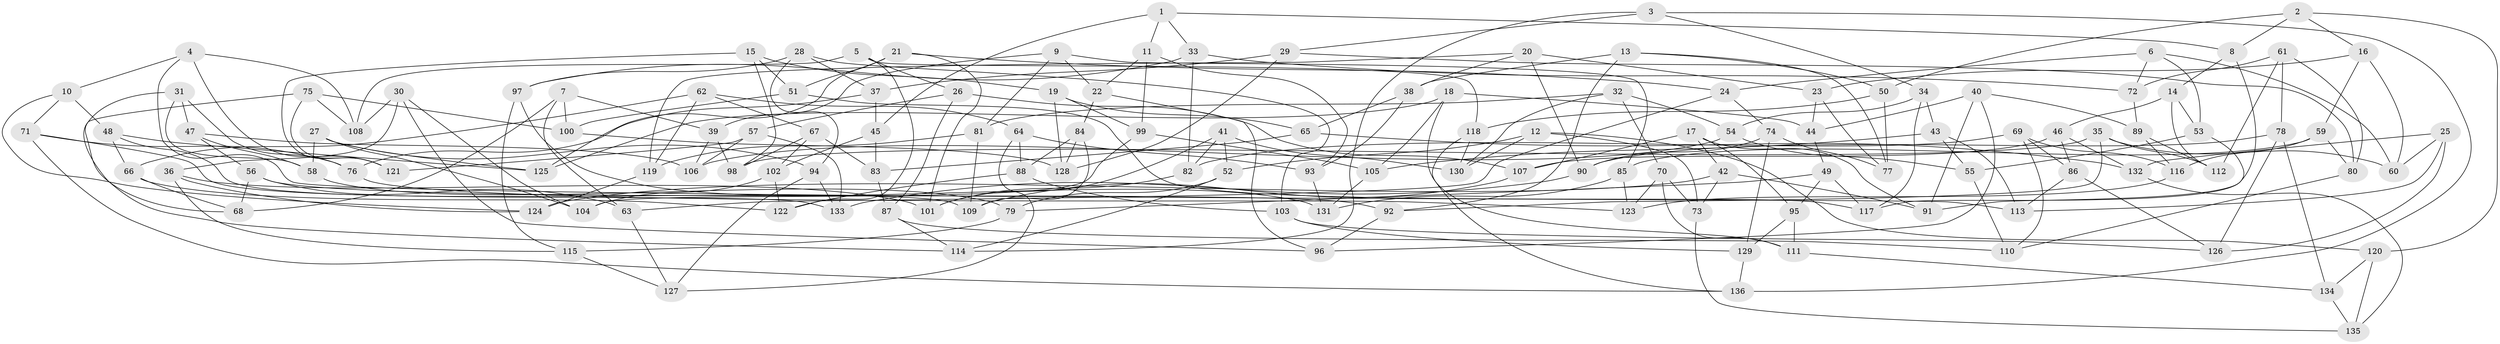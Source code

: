 // Generated by graph-tools (version 1.1) at 2025/11/02/27/25 16:11:48]
// undirected, 136 vertices, 272 edges
graph export_dot {
graph [start="1"]
  node [color=gray90,style=filled];
  1;
  2;
  3;
  4;
  5;
  6;
  7;
  8;
  9;
  10;
  11;
  12;
  13;
  14;
  15;
  16;
  17;
  18;
  19;
  20;
  21;
  22;
  23;
  24;
  25;
  26;
  27;
  28;
  29;
  30;
  31;
  32;
  33;
  34;
  35;
  36;
  37;
  38;
  39;
  40;
  41;
  42;
  43;
  44;
  45;
  46;
  47;
  48;
  49;
  50;
  51;
  52;
  53;
  54;
  55;
  56;
  57;
  58;
  59;
  60;
  61;
  62;
  63;
  64;
  65;
  66;
  67;
  68;
  69;
  70;
  71;
  72;
  73;
  74;
  75;
  76;
  77;
  78;
  79;
  80;
  81;
  82;
  83;
  84;
  85;
  86;
  87;
  88;
  89;
  90;
  91;
  92;
  93;
  94;
  95;
  96;
  97;
  98;
  99;
  100;
  101;
  102;
  103;
  104;
  105;
  106;
  107;
  108;
  109;
  110;
  111;
  112;
  113;
  114;
  115;
  116;
  117;
  118;
  119;
  120;
  121;
  122;
  123;
  124;
  125;
  126;
  127;
  128;
  129;
  130;
  131;
  132;
  133;
  134;
  135;
  136;
  1 -- 8;
  1 -- 45;
  1 -- 33;
  1 -- 11;
  2 -- 16;
  2 -- 120;
  2 -- 50;
  2 -- 8;
  3 -- 114;
  3 -- 29;
  3 -- 34;
  3 -- 136;
  4 -- 121;
  4 -- 113;
  4 -- 108;
  4 -- 10;
  5 -- 26;
  5 -- 118;
  5 -- 122;
  5 -- 108;
  6 -- 24;
  6 -- 53;
  6 -- 60;
  6 -- 72;
  7 -- 63;
  7 -- 39;
  7 -- 68;
  7 -- 100;
  8 -- 117;
  8 -- 14;
  9 -- 22;
  9 -- 39;
  9 -- 85;
  9 -- 81;
  10 -- 48;
  10 -- 71;
  10 -- 124;
  11 -- 99;
  11 -- 22;
  11 -- 93;
  12 -- 130;
  12 -- 120;
  12 -- 73;
  12 -- 52;
  13 -- 50;
  13 -- 38;
  13 -- 92;
  13 -- 77;
  14 -- 112;
  14 -- 46;
  14 -- 53;
  15 -- 51;
  15 -- 98;
  15 -- 121;
  15 -- 19;
  16 -- 60;
  16 -- 59;
  16 -- 23;
  17 -- 107;
  17 -- 42;
  17 -- 95;
  17 -- 91;
  18 -- 125;
  18 -- 105;
  18 -- 111;
  18 -- 44;
  19 -- 65;
  19 -- 128;
  19 -- 99;
  20 -- 23;
  20 -- 90;
  20 -- 119;
  20 -- 38;
  21 -- 51;
  21 -- 101;
  21 -- 125;
  21 -- 24;
  22 -- 96;
  22 -- 84;
  23 -- 44;
  23 -- 77;
  24 -- 74;
  24 -- 63;
  25 -- 132;
  25 -- 126;
  25 -- 60;
  25 -- 113;
  26 -- 57;
  26 -- 107;
  26 -- 87;
  27 -- 104;
  27 -- 94;
  27 -- 58;
  27 -- 125;
  28 -- 37;
  28 -- 97;
  28 -- 103;
  28 -- 94;
  29 -- 128;
  29 -- 37;
  29 -- 80;
  30 -- 36;
  30 -- 108;
  30 -- 96;
  30 -- 104;
  31 -- 58;
  31 -- 68;
  31 -- 47;
  31 -- 76;
  32 -- 70;
  32 -- 81;
  32 -- 130;
  32 -- 54;
  33 -- 82;
  33 -- 72;
  33 -- 97;
  34 -- 43;
  34 -- 54;
  34 -- 117;
  35 -- 98;
  35 -- 60;
  35 -- 112;
  35 -- 92;
  36 -- 124;
  36 -- 115;
  36 -- 101;
  37 -- 45;
  37 -- 76;
  38 -- 65;
  38 -- 93;
  39 -- 106;
  39 -- 98;
  40 -- 91;
  40 -- 89;
  40 -- 44;
  40 -- 96;
  41 -- 52;
  41 -- 82;
  41 -- 101;
  41 -- 130;
  42 -- 73;
  42 -- 124;
  42 -- 91;
  43 -- 113;
  43 -- 55;
  43 -- 105;
  44 -- 49;
  45 -- 83;
  45 -- 102;
  46 -- 132;
  46 -- 107;
  46 -- 86;
  47 -- 58;
  47 -- 56;
  47 -- 106;
  48 -- 109;
  48 -- 125;
  48 -- 66;
  49 -- 117;
  49 -- 95;
  49 -- 79;
  50 -- 118;
  50 -- 77;
  51 -- 100;
  51 -- 117;
  52 -- 79;
  52 -- 114;
  53 -- 55;
  53 -- 91;
  54 -- 55;
  54 -- 106;
  55 -- 110;
  56 -- 63;
  56 -- 92;
  56 -- 68;
  57 -- 133;
  57 -- 121;
  57 -- 106;
  58 -- 79;
  59 -- 85;
  59 -- 80;
  59 -- 116;
  61 -- 80;
  61 -- 78;
  61 -- 112;
  61 -- 72;
  62 -- 67;
  62 -- 64;
  62 -- 66;
  62 -- 119;
  63 -- 127;
  64 -- 88;
  64 -- 93;
  64 -- 127;
  65 -- 83;
  65 -- 132;
  66 -- 122;
  66 -- 68;
  67 -- 98;
  67 -- 83;
  67 -- 102;
  69 -- 110;
  69 -- 116;
  69 -- 86;
  69 -- 82;
  70 -- 111;
  70 -- 123;
  70 -- 73;
  71 -- 76;
  71 -- 136;
  71 -- 133;
  72 -- 89;
  73 -- 135;
  74 -- 77;
  74 -- 90;
  74 -- 129;
  75 -- 114;
  75 -- 108;
  75 -- 100;
  75 -- 121;
  76 -- 123;
  78 -- 90;
  78 -- 126;
  78 -- 134;
  79 -- 115;
  80 -- 110;
  81 -- 109;
  81 -- 119;
  82 -- 101;
  83 -- 87;
  84 -- 88;
  84 -- 128;
  84 -- 109;
  85 -- 131;
  85 -- 123;
  86 -- 126;
  86 -- 113;
  87 -- 114;
  87 -- 110;
  88 -- 122;
  88 -- 103;
  89 -- 112;
  89 -- 116;
  90 -- 133;
  92 -- 96;
  93 -- 131;
  94 -- 133;
  94 -- 127;
  95 -- 129;
  95 -- 111;
  97 -- 115;
  97 -- 131;
  99 -- 104;
  99 -- 105;
  100 -- 128;
  102 -- 122;
  102 -- 104;
  103 -- 126;
  103 -- 129;
  105 -- 131;
  107 -- 109;
  111 -- 134;
  115 -- 127;
  116 -- 123;
  118 -- 136;
  118 -- 130;
  119 -- 124;
  120 -- 134;
  120 -- 135;
  129 -- 136;
  132 -- 135;
  134 -- 135;
}
